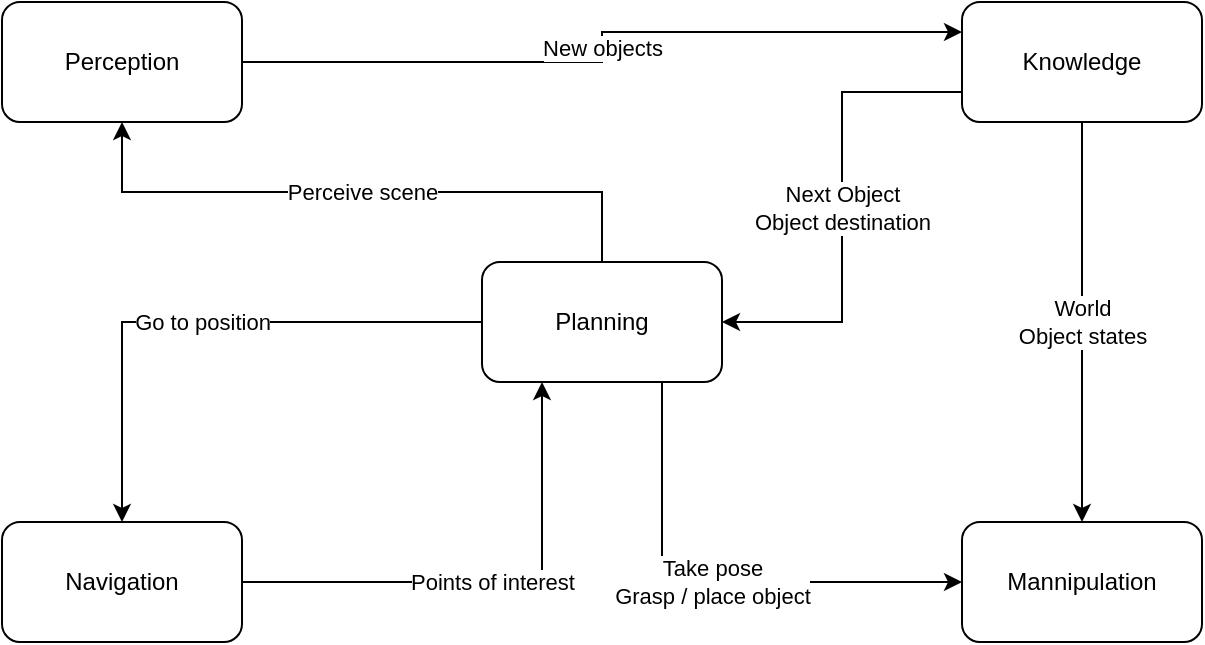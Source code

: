<mxfile version="12.7.9" type="device"><diagram id="tlWyTBeNEfMRJNV0j1oL" name="Page-1"><mxGraphModel dx="1422" dy="791" grid="1" gridSize="10" guides="1" tooltips="1" connect="1" arrows="1" fold="1" page="1" pageScale="1" pageWidth="827" pageHeight="1169" math="0" shadow="0"><root><mxCell id="0"/><mxCell id="1" parent="0"/><mxCell id="2J8Fmb2gYQg6PqsJBkVV-9" value="Go to position" style="edgeStyle=orthogonalEdgeStyle;rounded=0;orthogonalLoop=1;jettySize=auto;html=1;exitX=0;exitY=0.5;exitDx=0;exitDy=0;entryX=0.5;entryY=0;entryDx=0;entryDy=0;" edge="1" parent="1" source="2J8Fmb2gYQg6PqsJBkVV-1" target="2J8Fmb2gYQg6PqsJBkVV-4"><mxGeometry relative="1" as="geometry"/></mxCell><mxCell id="2J8Fmb2gYQg6PqsJBkVV-11" value="&lt;div&gt;Take pose&lt;br&gt;&lt;/div&gt;&lt;div&gt;Grasp / place object&lt;/div&gt;" style="edgeStyle=orthogonalEdgeStyle;rounded=0;orthogonalLoop=1;jettySize=auto;html=1;exitX=0.75;exitY=1;exitDx=0;exitDy=0;entryX=0;entryY=0.5;entryDx=0;entryDy=0;" edge="1" parent="1" source="2J8Fmb2gYQg6PqsJBkVV-1" target="2J8Fmb2gYQg6PqsJBkVV-5"><mxGeometry relative="1" as="geometry"/></mxCell><mxCell id="2J8Fmb2gYQg6PqsJBkVV-16" value="Perceive scene" style="edgeStyle=orthogonalEdgeStyle;rounded=0;orthogonalLoop=1;jettySize=auto;html=1;exitX=0.5;exitY=0;exitDx=0;exitDy=0;entryX=0.5;entryY=1;entryDx=0;entryDy=0;" edge="1" parent="1" source="2J8Fmb2gYQg6PqsJBkVV-1" target="2J8Fmb2gYQg6PqsJBkVV-2"><mxGeometry relative="1" as="geometry"/></mxCell><mxCell id="2J8Fmb2gYQg6PqsJBkVV-1" value="Planning" style="rounded=1;whiteSpace=wrap;html=1;" vertex="1" parent="1"><mxGeometry x="360" y="370" width="120" height="60" as="geometry"/></mxCell><mxCell id="2J8Fmb2gYQg6PqsJBkVV-14" value="New objects" style="edgeStyle=orthogonalEdgeStyle;rounded=0;orthogonalLoop=1;jettySize=auto;html=1;exitX=1;exitY=0.5;exitDx=0;exitDy=0;entryX=0;entryY=0.25;entryDx=0;entryDy=0;" edge="1" parent="1" source="2J8Fmb2gYQg6PqsJBkVV-2" target="2J8Fmb2gYQg6PqsJBkVV-3"><mxGeometry relative="1" as="geometry"/></mxCell><mxCell id="2J8Fmb2gYQg6PqsJBkVV-2" value="Perception" style="rounded=1;whiteSpace=wrap;html=1;" vertex="1" parent="1"><mxGeometry x="120" y="240" width="120" height="60" as="geometry"/></mxCell><mxCell id="2J8Fmb2gYQg6PqsJBkVV-8" value="&lt;div&gt;World&lt;br&gt;&lt;/div&gt;&lt;div&gt;Object states&lt;/div&gt;" style="edgeStyle=orthogonalEdgeStyle;rounded=0;orthogonalLoop=1;jettySize=auto;html=1;exitX=0.5;exitY=1;exitDx=0;exitDy=0;entryX=0.5;entryY=0;entryDx=0;entryDy=0;" edge="1" parent="1" source="2J8Fmb2gYQg6PqsJBkVV-3" target="2J8Fmb2gYQg6PqsJBkVV-5"><mxGeometry relative="1" as="geometry"/></mxCell><mxCell id="2J8Fmb2gYQg6PqsJBkVV-12" value="&lt;div&gt;Next Object&lt;/div&gt;&lt;div&gt;Object destination&lt;br&gt;&lt;/div&gt;" style="edgeStyle=orthogonalEdgeStyle;rounded=0;orthogonalLoop=1;jettySize=auto;html=1;exitX=0;exitY=0.75;exitDx=0;exitDy=0;entryX=1;entryY=0.5;entryDx=0;entryDy=0;" edge="1" parent="1" source="2J8Fmb2gYQg6PqsJBkVV-3" target="2J8Fmb2gYQg6PqsJBkVV-1"><mxGeometry relative="1" as="geometry"/></mxCell><mxCell id="2J8Fmb2gYQg6PqsJBkVV-3" value="Knowledge" style="rounded=1;whiteSpace=wrap;html=1;" vertex="1" parent="1"><mxGeometry x="600" y="240" width="120" height="60" as="geometry"/></mxCell><mxCell id="2J8Fmb2gYQg6PqsJBkVV-15" value="Points of interest" style="edgeStyle=orthogonalEdgeStyle;rounded=0;orthogonalLoop=1;jettySize=auto;html=1;exitX=1;exitY=0.5;exitDx=0;exitDy=0;entryX=0.25;entryY=1;entryDx=0;entryDy=0;" edge="1" parent="1" source="2J8Fmb2gYQg6PqsJBkVV-4" target="2J8Fmb2gYQg6PqsJBkVV-1"><mxGeometry relative="1" as="geometry"/></mxCell><mxCell id="2J8Fmb2gYQg6PqsJBkVV-4" value="Navigation" style="rounded=1;whiteSpace=wrap;html=1;" vertex="1" parent="1"><mxGeometry x="120" y="500" width="120" height="60" as="geometry"/></mxCell><mxCell id="2J8Fmb2gYQg6PqsJBkVV-5" value="Mannipulation" style="rounded=1;whiteSpace=wrap;html=1;" vertex="1" parent="1"><mxGeometry x="600" y="500" width="120" height="60" as="geometry"/></mxCell></root></mxGraphModel></diagram></mxfile>
